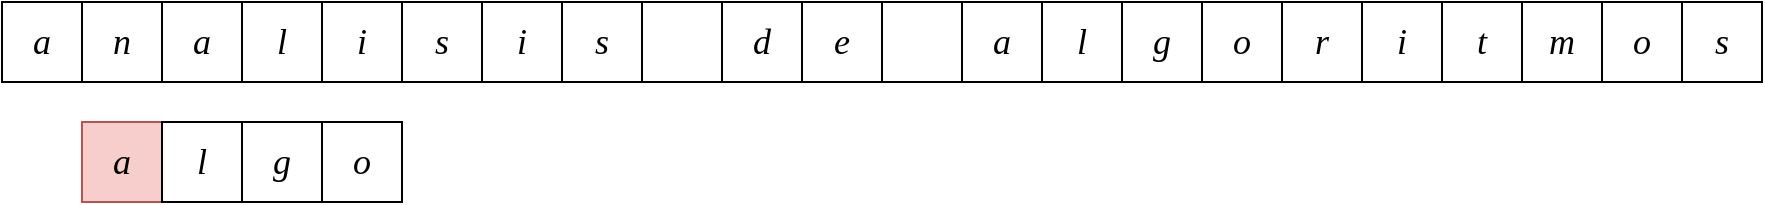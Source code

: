 <mxfile version="12.3.2" type="device" pages="1"><diagram id="_e8KGb4v1lqTLhMgVJUz" name="Page-1"><mxGraphModel dx="1092" dy="816" grid="1" gridSize="10" guides="1" tooltips="1" connect="1" arrows="1" fold="1" page="1" pageScale="1" pageWidth="850" pageHeight="1100" math="0" shadow="0"><root><mxCell id="0"/><mxCell id="1" parent="0"/><mxCell id="InzBRiQzi3yd6xg3x87f-1" value="&lt;font face=&quot;cm&quot; style=&quot;font-size: 18px&quot;&gt;&lt;i&gt;a&lt;/i&gt;&lt;/font&gt;" style="whiteSpace=wrap;html=1;aspect=fixed;" parent="1" vertex="1"><mxGeometry y="40" width="40" height="40" as="geometry"/></mxCell><mxCell id="InzBRiQzi3yd6xg3x87f-2" value="&lt;font face=&quot;cm&quot; style=&quot;font-size: 18px&quot;&gt;&lt;i&gt;n&lt;/i&gt;&lt;/font&gt;" style="whiteSpace=wrap;html=1;aspect=fixed;" parent="1" vertex="1"><mxGeometry x="40" y="40" width="40" height="40" as="geometry"/></mxCell><mxCell id="InzBRiQzi3yd6xg3x87f-4" value="&lt;font face=&quot;cm&quot; style=&quot;font-size: 18px&quot;&gt;&lt;i&gt;a&lt;/i&gt;&lt;/font&gt;" style="whiteSpace=wrap;html=1;aspect=fixed;" parent="1" vertex="1"><mxGeometry x="80" y="40" width="40" height="40" as="geometry"/></mxCell><mxCell id="InzBRiQzi3yd6xg3x87f-5" value="&lt;font face=&quot;cm&quot; style=&quot;font-size: 18px&quot;&gt;&lt;i&gt;l&lt;/i&gt;&lt;/font&gt;" style="whiteSpace=wrap;html=1;aspect=fixed;" parent="1" vertex="1"><mxGeometry x="120" y="40" width="40" height="40" as="geometry"/></mxCell><mxCell id="InzBRiQzi3yd6xg3x87f-6" value="&lt;font face=&quot;cm&quot; style=&quot;font-size: 18px&quot;&gt;&lt;i&gt;i&lt;/i&gt;&lt;/font&gt;" style="whiteSpace=wrap;html=1;aspect=fixed;" parent="1" vertex="1"><mxGeometry x="160" y="40" width="40" height="40" as="geometry"/></mxCell><mxCell id="InzBRiQzi3yd6xg3x87f-7" value="&lt;font face=&quot;cm&quot; style=&quot;font-size: 18px&quot;&gt;&lt;i&gt;s&lt;/i&gt;&lt;/font&gt;" style="whiteSpace=wrap;html=1;aspect=fixed;" parent="1" vertex="1"><mxGeometry x="200" y="40" width="40" height="40" as="geometry"/></mxCell><mxCell id="InzBRiQzi3yd6xg3x87f-8" value="&lt;font face=&quot;cm&quot; style=&quot;font-size: 18px&quot;&gt;&lt;i&gt;i&lt;/i&gt;&lt;/font&gt;" style="whiteSpace=wrap;html=1;aspect=fixed;" parent="1" vertex="1"><mxGeometry x="240" y="40" width="40" height="40" as="geometry"/></mxCell><mxCell id="InzBRiQzi3yd6xg3x87f-9" value="&lt;font face=&quot;cm&quot; style=&quot;font-size: 18px&quot;&gt;&lt;i&gt;l&lt;/i&gt;&lt;/font&gt;" style="whiteSpace=wrap;html=1;aspect=fixed;" parent="1" vertex="1"><mxGeometry x="520" y="40" width="40" height="40" as="geometry"/></mxCell><mxCell id="InzBRiQzi3yd6xg3x87f-10" value="&lt;font face=&quot;cm&quot; style=&quot;font-size: 18px&quot;&gt;&lt;i&gt;a&lt;/i&gt;&lt;/font&gt;" style="whiteSpace=wrap;html=1;aspect=fixed;" parent="1" vertex="1"><mxGeometry x="480" y="40" width="40" height="40" as="geometry"/></mxCell><mxCell id="InzBRiQzi3yd6xg3x87f-11" value="&lt;font face=&quot;cm&quot;&gt;&lt;span style=&quot;font-size: 18px&quot;&gt;&lt;i&gt;&amp;nbsp;&lt;/i&gt;&lt;/span&gt;&lt;/font&gt;" style="whiteSpace=wrap;html=1;aspect=fixed;" parent="1" vertex="1"><mxGeometry x="440" y="40" width="40" height="40" as="geometry"/></mxCell><mxCell id="InzBRiQzi3yd6xg3x87f-12" value="&lt;font face=&quot;cm&quot; style=&quot;font-size: 18px&quot;&gt;&lt;i&gt;e&lt;/i&gt;&lt;/font&gt;" style="whiteSpace=wrap;html=1;aspect=fixed;" parent="1" vertex="1"><mxGeometry x="400" y="40" width="40" height="40" as="geometry"/></mxCell><mxCell id="InzBRiQzi3yd6xg3x87f-13" value="&lt;font face=&quot;cm&quot; style=&quot;font-size: 18px&quot;&gt;&lt;i&gt;d&lt;/i&gt;&lt;/font&gt;" style="whiteSpace=wrap;html=1;aspect=fixed;" parent="1" vertex="1"><mxGeometry x="360" y="40" width="40" height="40" as="geometry"/></mxCell><mxCell id="InzBRiQzi3yd6xg3x87f-14" value="&lt;font face=&quot;cm&quot;&gt;&lt;span style=&quot;font-size: 18px&quot;&gt;&lt;i&gt;&amp;nbsp;&lt;/i&gt;&lt;/span&gt;&lt;/font&gt;" style="whiteSpace=wrap;html=1;aspect=fixed;" parent="1" vertex="1"><mxGeometry x="320" y="40" width="40" height="40" as="geometry"/></mxCell><mxCell id="InzBRiQzi3yd6xg3x87f-15" value="&lt;font face=&quot;cm&quot; style=&quot;font-size: 18px&quot;&gt;&lt;i&gt;s&lt;/i&gt;&lt;/font&gt;" style="whiteSpace=wrap;html=1;aspect=fixed;" parent="1" vertex="1"><mxGeometry x="280" y="40" width="40" height="40" as="geometry"/></mxCell><mxCell id="InzBRiQzi3yd6xg3x87f-16" value="&lt;font face=&quot;cm&quot; style=&quot;font-size: 18px&quot;&gt;&lt;i&gt;g&lt;/i&gt;&lt;/font&gt;" style="whiteSpace=wrap;html=1;aspect=fixed;" parent="1" vertex="1"><mxGeometry x="560" y="40" width="40" height="40" as="geometry"/></mxCell><mxCell id="InzBRiQzi3yd6xg3x87f-17" value="&lt;font face=&quot;cm&quot; style=&quot;font-size: 18px&quot;&gt;&lt;i&gt;o&lt;/i&gt;&lt;/font&gt;" style="whiteSpace=wrap;html=1;aspect=fixed;" parent="1" vertex="1"><mxGeometry x="600" y="40" width="40" height="40" as="geometry"/></mxCell><mxCell id="InzBRiQzi3yd6xg3x87f-18" value="&lt;font face=&quot;cm&quot; style=&quot;font-size: 18px&quot;&gt;&lt;i&gt;r&lt;/i&gt;&lt;/font&gt;" style="whiteSpace=wrap;html=1;aspect=fixed;" parent="1" vertex="1"><mxGeometry x="640" y="40" width="40" height="40" as="geometry"/></mxCell><mxCell id="InzBRiQzi3yd6xg3x87f-19" value="&lt;font face=&quot;cm&quot; style=&quot;font-size: 18px&quot;&gt;&lt;i&gt;i&lt;/i&gt;&lt;/font&gt;" style="whiteSpace=wrap;html=1;aspect=fixed;" parent="1" vertex="1"><mxGeometry x="680" y="40" width="40" height="40" as="geometry"/></mxCell><mxCell id="InzBRiQzi3yd6xg3x87f-20" value="&lt;font face=&quot;cm&quot; style=&quot;font-size: 18px&quot;&gt;&lt;i&gt;t&lt;/i&gt;&lt;/font&gt;" style="whiteSpace=wrap;html=1;aspect=fixed;" parent="1" vertex="1"><mxGeometry x="720" y="40" width="40" height="40" as="geometry"/></mxCell><mxCell id="InzBRiQzi3yd6xg3x87f-21" value="&lt;font face=&quot;cm&quot; style=&quot;font-size: 18px&quot;&gt;&lt;i&gt;m&lt;/i&gt;&lt;/font&gt;" style="whiteSpace=wrap;html=1;aspect=fixed;" parent="1" vertex="1"><mxGeometry x="760" y="40" width="40" height="40" as="geometry"/></mxCell><mxCell id="InzBRiQzi3yd6xg3x87f-22" value="&lt;font face=&quot;cm&quot; style=&quot;font-size: 18px&quot;&gt;&lt;i&gt;o&lt;/i&gt;&lt;/font&gt;" style="whiteSpace=wrap;html=1;aspect=fixed;" parent="1" vertex="1"><mxGeometry x="800" y="40" width="40" height="40" as="geometry"/></mxCell><mxCell id="InzBRiQzi3yd6xg3x87f-23" value="&lt;font face=&quot;cm&quot; style=&quot;font-size: 18px&quot;&gt;&lt;i&gt;a&lt;/i&gt;&lt;/font&gt;" style="whiteSpace=wrap;html=1;aspect=fixed;fillColor=#f8cecc;strokeColor=#b85450;" parent="1" vertex="1"><mxGeometry x="40" y="100" width="40" height="40" as="geometry"/></mxCell><mxCell id="InzBRiQzi3yd6xg3x87f-24" value="&lt;font face=&quot;cm&quot; style=&quot;font-size: 18px&quot;&gt;&lt;i&gt;l&lt;/i&gt;&lt;/font&gt;" style="whiteSpace=wrap;html=1;aspect=fixed;" parent="1" vertex="1"><mxGeometry x="80" y="100" width="40" height="40" as="geometry"/></mxCell><mxCell id="InzBRiQzi3yd6xg3x87f-25" value="&lt;font face=&quot;cm&quot; style=&quot;font-size: 18px&quot;&gt;&lt;i&gt;g&lt;/i&gt;&lt;/font&gt;" style="whiteSpace=wrap;html=1;aspect=fixed;" parent="1" vertex="1"><mxGeometry x="120" y="100" width="40" height="40" as="geometry"/></mxCell><mxCell id="InzBRiQzi3yd6xg3x87f-26" value="&lt;font face=&quot;cm&quot; style=&quot;font-size: 18px&quot;&gt;&lt;i&gt;o&lt;/i&gt;&lt;/font&gt;" style="whiteSpace=wrap;html=1;aspect=fixed;" parent="1" vertex="1"><mxGeometry x="160" y="100" width="40" height="40" as="geometry"/></mxCell><mxCell id="1OgsTa8LyXg8iWGj3JrL-1" value="&lt;font face=&quot;cm&quot; style=&quot;font-size: 18px&quot;&gt;&lt;i&gt;s&lt;/i&gt;&lt;/font&gt;" style="whiteSpace=wrap;html=1;aspect=fixed;" vertex="1" parent="1"><mxGeometry x="840" y="40" width="40" height="40" as="geometry"/></mxCell></root></mxGraphModel></diagram></mxfile>